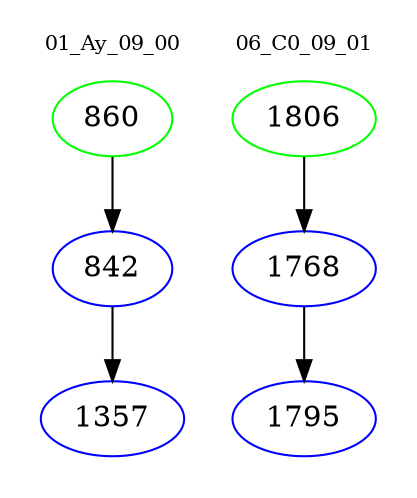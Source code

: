 digraph{
subgraph cluster_0 {
color = white
label = "01_Ay_09_00";
fontsize=10;
T0_860 [label="860", color="green"]
T0_860 -> T0_842 [color="black"]
T0_842 [label="842", color="blue"]
T0_842 -> T0_1357 [color="black"]
T0_1357 [label="1357", color="blue"]
}
subgraph cluster_1 {
color = white
label = "06_C0_09_01";
fontsize=10;
T1_1806 [label="1806", color="green"]
T1_1806 -> T1_1768 [color="black"]
T1_1768 [label="1768", color="blue"]
T1_1768 -> T1_1795 [color="black"]
T1_1795 [label="1795", color="blue"]
}
}

